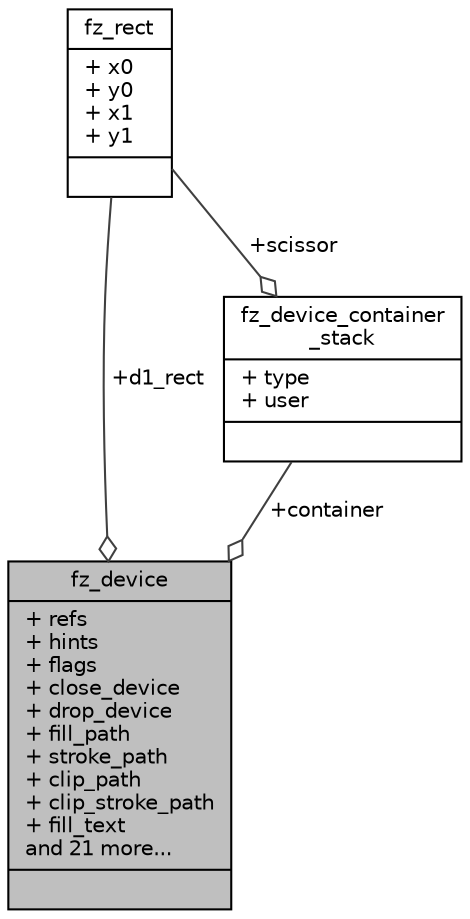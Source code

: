 digraph "fz_device"
{
 // LATEX_PDF_SIZE
  edge [fontname="Helvetica",fontsize="10",labelfontname="Helvetica",labelfontsize="10"];
  node [fontname="Helvetica",fontsize="10",shape=record];
  Node1 [label="{fz_device\n|+ refs\l+ hints\l+ flags\l+ close_device\l+ drop_device\l+ fill_path\l+ stroke_path\l+ clip_path\l+ clip_stroke_path\l+ fill_text\land 21 more...\l|}",height=0.2,width=0.4,color="black", fillcolor="grey75", style="filled", fontcolor="black",tooltip=" "];
  Node2 -> Node1 [color="grey25",fontsize="10",style="solid",label=" +d1_rect" ,arrowhead="odiamond",fontname="Helvetica"];
  Node2 [label="{fz_rect\n|+ x0\l+ y0\l+ x1\l+ y1\l|}",height=0.2,width=0.4,color="black", fillcolor="white", style="filled",URL="$structfz__rect.html",tooltip=" "];
  Node3 -> Node1 [color="grey25",fontsize="10",style="solid",label=" +container" ,arrowhead="odiamond",fontname="Helvetica"];
  Node3 [label="{fz_device_container\l_stack\n|+ type\l+ user\l|}",height=0.2,width=0.4,color="black", fillcolor="white", style="filled",URL="$structfz__device__container__stack.html",tooltip=" "];
  Node2 -> Node3 [color="grey25",fontsize="10",style="solid",label=" +scissor" ,arrowhead="odiamond",fontname="Helvetica"];
}
